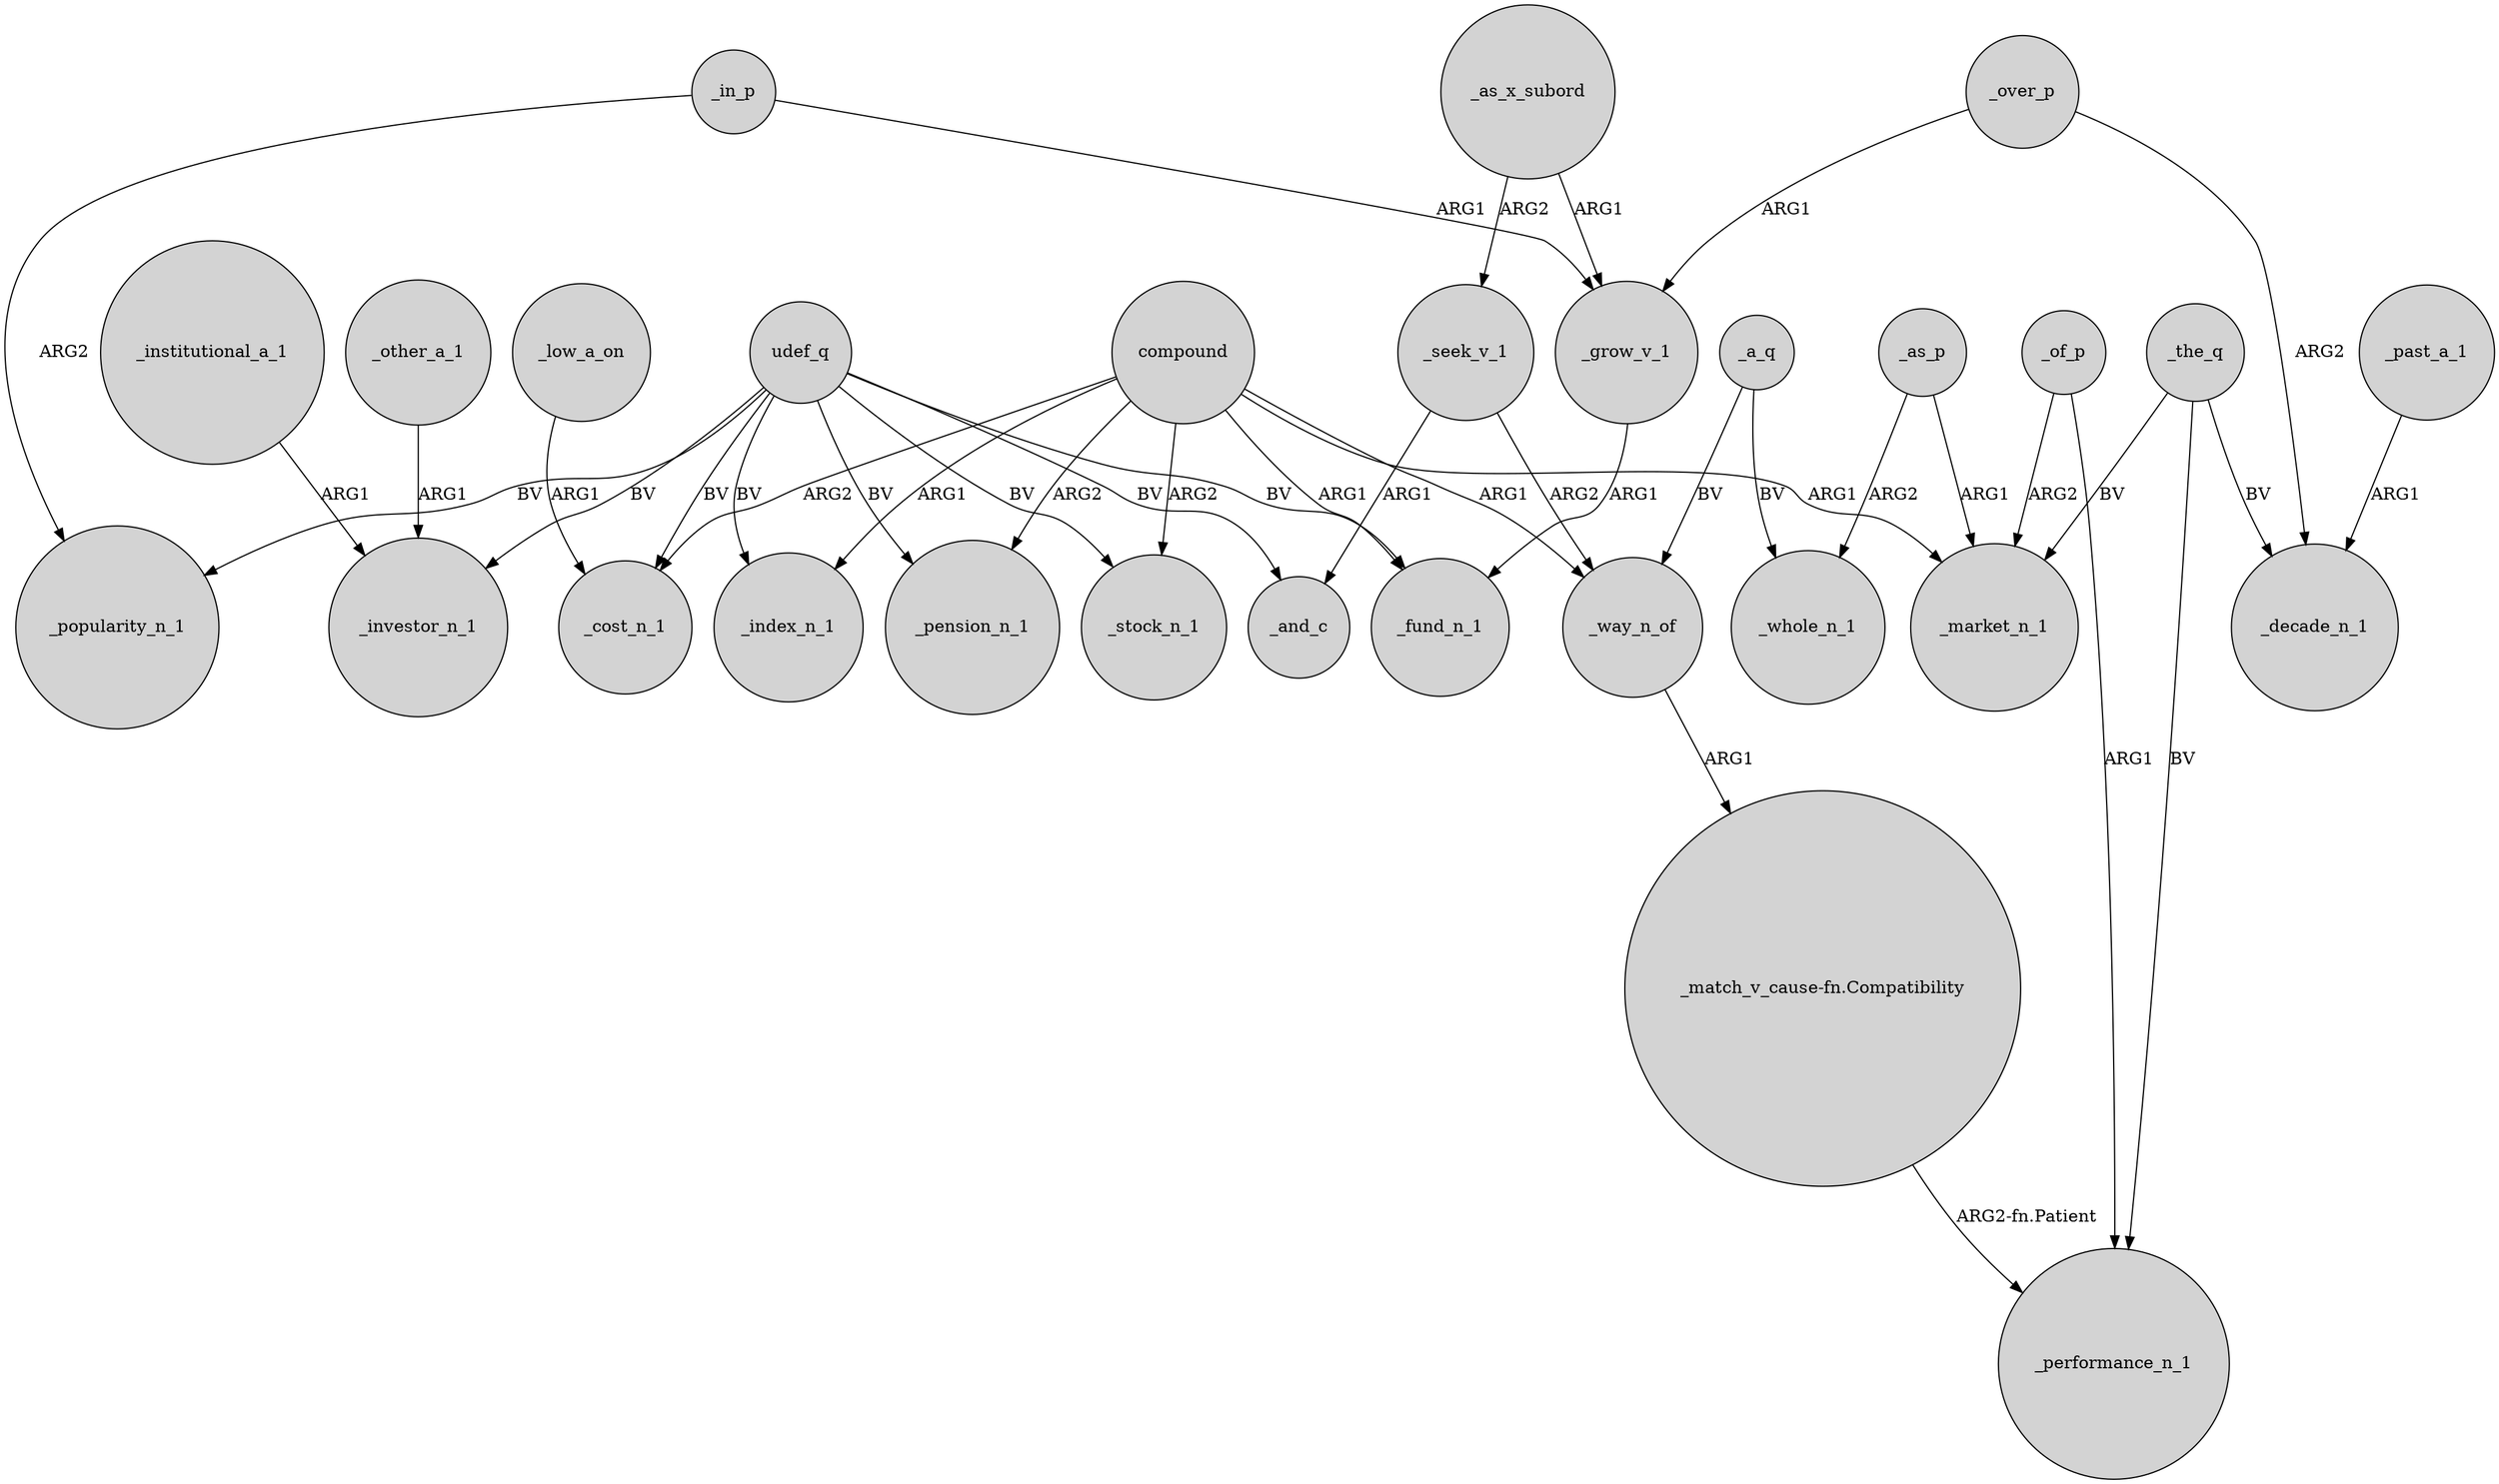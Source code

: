 digraph {
	node [shape=circle style=filled]
	_other_a_1 -> _investor_n_1 [label=ARG1]
	_over_p -> _grow_v_1 [label=ARG1]
	_over_p -> _decade_n_1 [label=ARG2]
	compound -> _way_n_of [label=ARG1]
	udef_q -> _investor_n_1 [label=BV]
	_seek_v_1 -> _way_n_of [label=ARG2]
	_past_a_1 -> _decade_n_1 [label=ARG1]
	_in_p -> _popularity_n_1 [label=ARG2]
	compound -> _pension_n_1 [label=ARG2]
	_in_p -> _grow_v_1 [label=ARG1]
	udef_q -> _index_n_1 [label=BV]
	udef_q -> _cost_n_1 [label=BV]
	_as_p -> _whole_n_1 [label=ARG2]
	_of_p -> _market_n_1 [label=ARG2]
	compound -> _stock_n_1 [label=ARG2]
	"_match_v_cause-fn.Compatibility" -> _performance_n_1 [label="ARG2-fn.Patient"]
	udef_q -> _stock_n_1 [label=BV]
	_seek_v_1 -> _and_c [label=ARG1]
	_the_q -> _performance_n_1 [label=BV]
	udef_q -> _pension_n_1 [label=BV]
	_as_x_subord -> _grow_v_1 [label=ARG1]
	_institutional_a_1 -> _investor_n_1 [label=ARG1]
	_a_q -> _whole_n_1 [label=BV]
	udef_q -> _popularity_n_1 [label=BV]
	_grow_v_1 -> _fund_n_1 [label=ARG1]
	udef_q -> _fund_n_1 [label=BV]
	_way_n_of -> "_match_v_cause-fn.Compatibility" [label=ARG1]
	compound -> _cost_n_1 [label=ARG2]
	_the_q -> _decade_n_1 [label=BV]
	_as_p -> _market_n_1 [label=ARG1]
	compound -> _market_n_1 [label=ARG1]
	_a_q -> _way_n_of [label=BV]
	_the_q -> _market_n_1 [label=BV]
	udef_q -> _and_c [label=BV]
	_as_x_subord -> _seek_v_1 [label=ARG2]
	_low_a_on -> _cost_n_1 [label=ARG1]
	compound -> _fund_n_1 [label=ARG1]
	compound -> _index_n_1 [label=ARG1]
	_of_p -> _performance_n_1 [label=ARG1]
}
